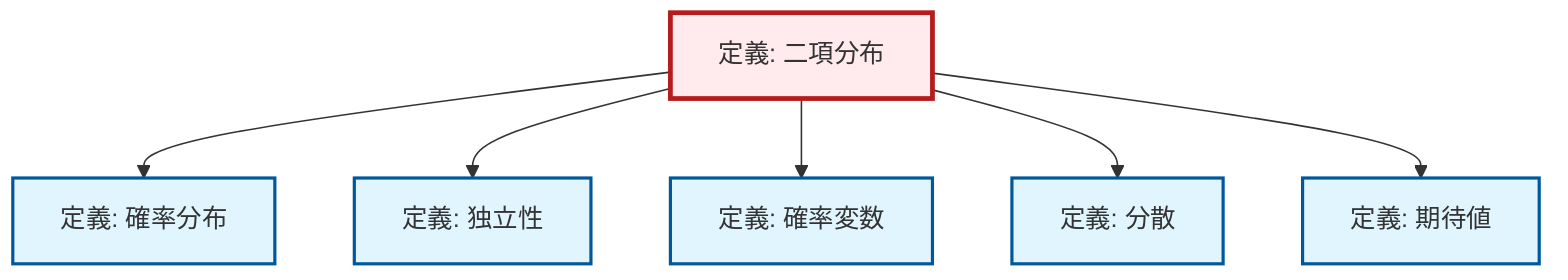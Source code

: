 graph TD
    classDef definition fill:#e1f5fe,stroke:#01579b,stroke-width:2px
    classDef theorem fill:#f3e5f5,stroke:#4a148c,stroke-width:2px
    classDef axiom fill:#fff3e0,stroke:#e65100,stroke-width:2px
    classDef example fill:#e8f5e9,stroke:#1b5e20,stroke-width:2px
    classDef current fill:#ffebee,stroke:#b71c1c,stroke-width:3px
    def-expectation["定義: 期待値"]:::definition
    def-probability-distribution["定義: 確率分布"]:::definition
    def-independence["定義: 独立性"]:::definition
    def-random-variable["定義: 確率変数"]:::definition
    def-binomial-distribution["定義: 二項分布"]:::definition
    def-variance["定義: 分散"]:::definition
    def-binomial-distribution --> def-probability-distribution
    def-binomial-distribution --> def-independence
    def-binomial-distribution --> def-random-variable
    def-binomial-distribution --> def-variance
    def-binomial-distribution --> def-expectation
    class def-binomial-distribution current